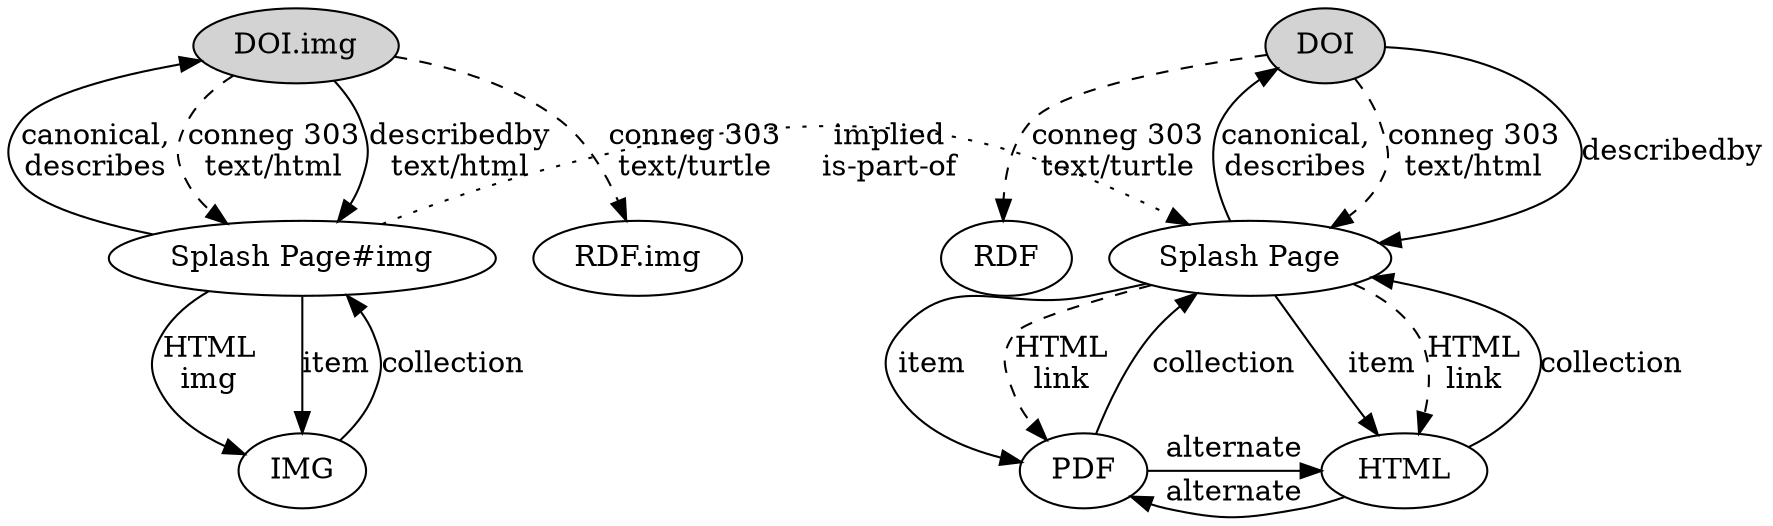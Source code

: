 digraph PLOSCI {
  DOI [ style=filled ]
  DOI -> "Splash Page" [ style=dashed, label="conneg 303\ntext/html" ]
  DOI -> "RDF" [ style=dashed, label="conneg 303\ntext/turtle" ]
  "DOI.img" [ style=filled ]
  "DOI.img" -> "Splash Page#img" [ style=dashed, label="conneg 303\ntext/html" ]
  "DOI.img" -> "Splash Page#img" [ label="describedby\ntext/html" ]
  "DOI.img" -> "RDF.img" [ style=dashed, label="conneg 303\ntext/turtle" ]
  "Splash Page" -> PDF  [ label="item" ]
  "Splash Page" -> HTML  [ label="item" ]
  "Splash Page" -> PDF  [ style=dashed, label="HTML\nlink" ]
  "Splash Page" -> HTML  [ style=dashed, label="HTML\nlink" ]
  PDF -> HTML [ label="alternate" ]
  HTML -> PDF [ label="alternate" ]
  "Splash Page" -> DOI [ label="canonical,\ndescribes" ]
  DOI -> "Splash Page" [ label="describedby" ]
  "PDF" -> "Splash Page" [ label="collection" ]
  "HTML" -> "Splash Page" [ label="collection" ]
  "Splash Page#img" -> "DOI.img" [ label="canonical,\ndescribes" ]
  "Splash Page#img" -> "IMG" [ label="HTML\nimg" ]
  "Splash Page#img" -> "IMG" [ label="item" ]
  "Splash Page#img" -> "Splash Page" [ style=dotted, label="implied\nis-part-of" ] 
  IMG -> "Splash Page#img" [ label="collection" ]
  { rank = "same" {DOI "DOI.img"} }
  { rank = "same" {"Splash Page" "Splash Page#img"} }
  { rank = "same" {PDF HTML} }
}
